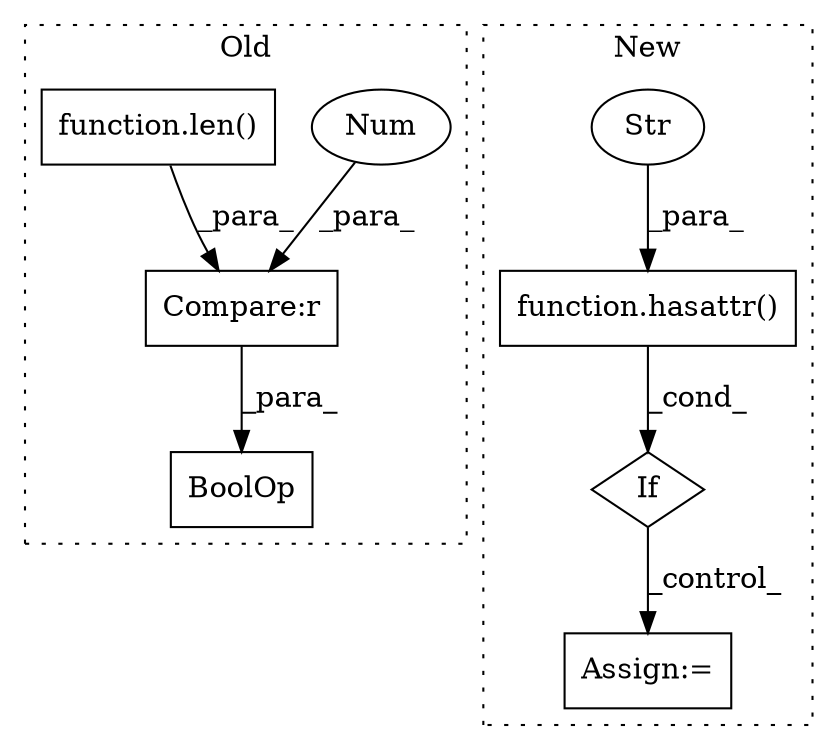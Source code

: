 digraph G {
subgraph cluster0 {
1 [label="BoolOp" a="72" s="2164" l="75" shape="box"];
6 [label="Compare:r" a="40" s="2203" l="36" shape="box"];
7 [label="Num" a="76" s="2238" l="1" shape="ellipse"];
8 [label="function.len()" a="75" s="2203,2234" l="4,1" shape="box"];
label = "Old";
style="dotted";
}
subgraph cluster1 {
2 [label="function.hasattr()" a="75" s="845,870" l="8,1" shape="box"];
3 [label="Str" a="66" s="859" l="11" shape="ellipse"];
4 [label="Assign:=" a="68" s="1011" l="3" shape="box"];
5 [label="If" a="96" s="842" l="3" shape="diamond"];
label = "New";
style="dotted";
}
2 -> 5 [label="_cond_"];
3 -> 2 [label="_para_"];
5 -> 4 [label="_control_"];
6 -> 1 [label="_para_"];
7 -> 6 [label="_para_"];
8 -> 6 [label="_para_"];
}